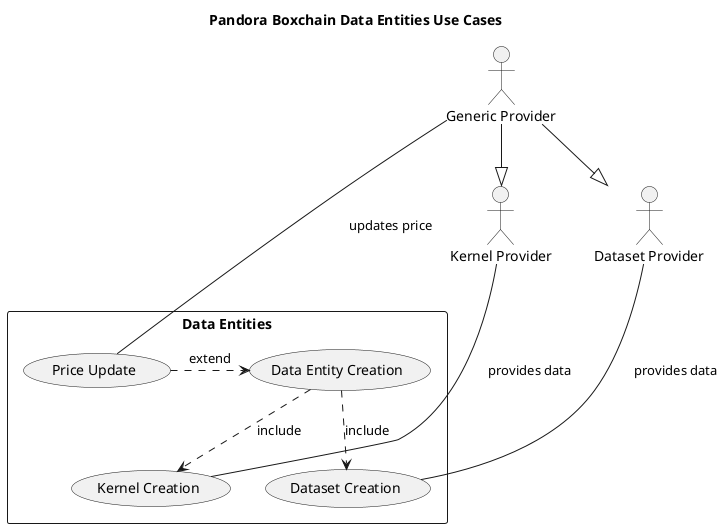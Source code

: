 @startuml
'left to right direction
skinparam packageStyle rectangle

title Pandora Boxchain Data Entities Use Cases

actor :Generic Provider: as GP
actor :Kernel Provider: as KP
actor :Dataset Provider: as DP

GP --|> KP
GP --|> DP

rectangle "Data Entities" {
  usecase (Data Entity Creation) as newData
  usecase (Kernel Creation) as newKernel
  usecase (Dataset Creation) as newDataset
  usecase (Price Update) as priceUpdate

  newData ..> newKernel: include
  newData ..> newDataset: include
  priceUpdate .> newData: extend

  GP --- (priceUpdate): updates price
  KP -- (newKernel): provides data
  DP -- (newDataset): provides data
}
@enduml
